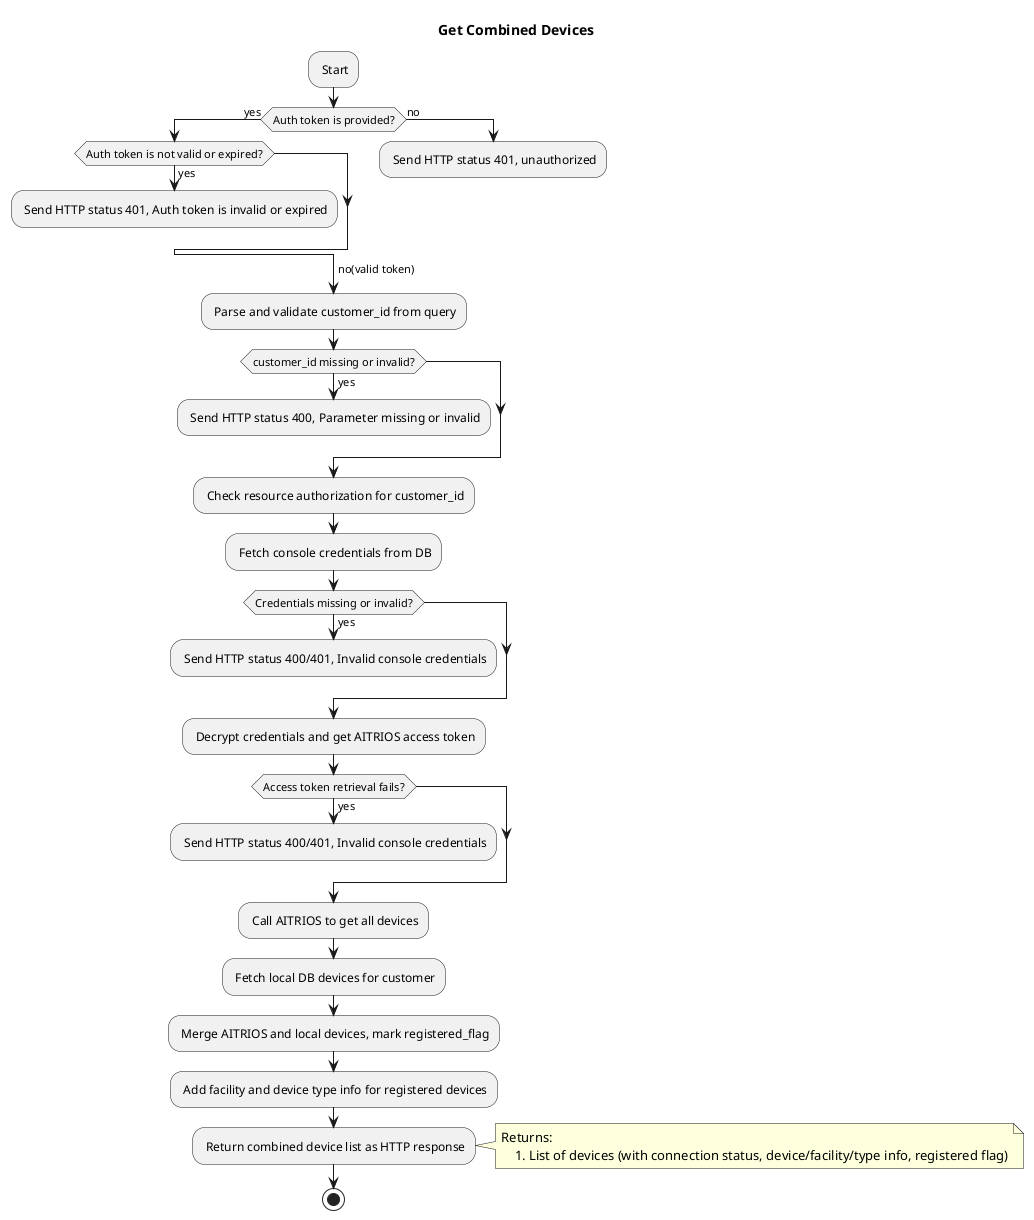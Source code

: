 @startuml Get Combined Devices
title Get Combined Devices

: Start;
if (Auth token is provided?) then (yes)
    if (Auth token is not valid or expired?) then (yes)
        : Send HTTP status 401, Auth token is invalid or expired;
        kill
    endif
else (no)
    : Send HTTP status 401, unauthorized;
    kill
endif
->no(valid token);
: Parse and validate customer_id from query;
if (customer_id missing or invalid?) then (yes)
    : Send HTTP status 400, Parameter missing or invalid;
    kill
endif
: Check resource authorization for customer_id;
: Fetch console credentials from DB;
if (Credentials missing or invalid?) then (yes)
    : Send HTTP status 400/401, Invalid console credentials;
    kill
endif
: Decrypt credentials and get AITRIOS access token;
if (Access token retrieval fails?) then (yes)
    : Send HTTP status 400/401, Invalid console credentials;
    kill
endif
: Call AITRIOS to get all devices;
: Fetch local DB devices for customer;
: Merge AITRIOS and local devices, mark registered_flag;
: Add facility and device type info for registered devices;
: Return combined device list as HTTP response;
note right
    Returns:
        1. List of devices (with connection status, device/facility/type info, registered flag)
end note
stop
@enduml
